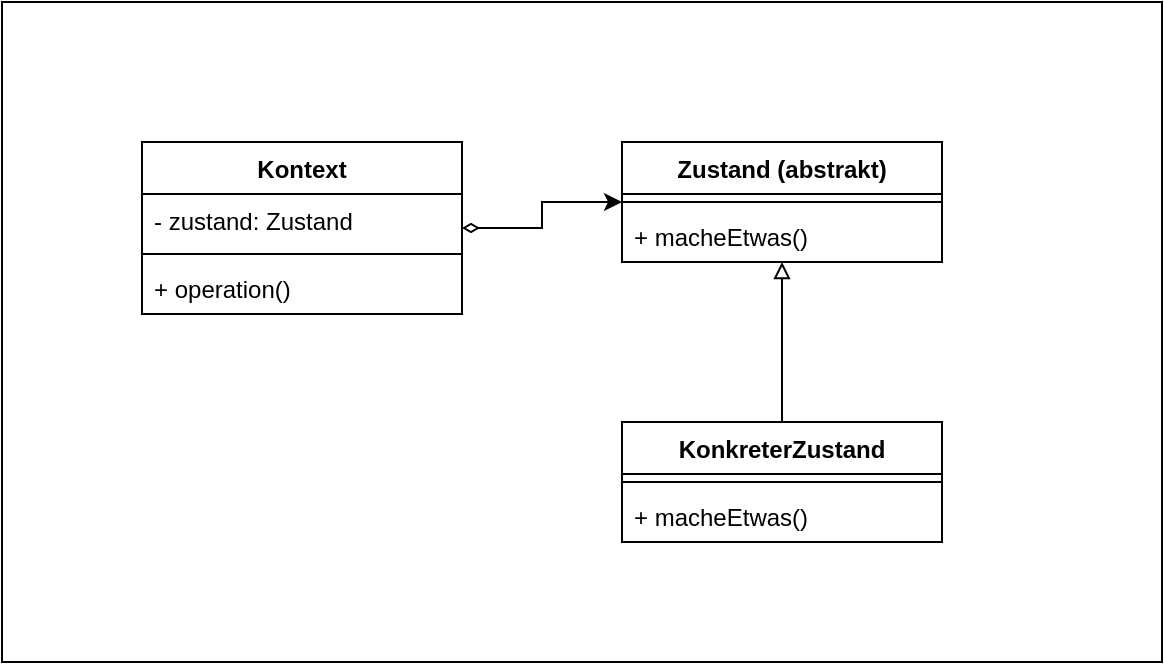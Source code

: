 <mxfile version="16.6.1" type="device"><diagram id="C5RBs43oDa-KdzZeNtuy" name="Page-1"><mxGraphModel dx="1152" dy="639" grid="1" gridSize="10" guides="1" tooltips="1" connect="1" arrows="1" fold="1" page="1" pageScale="1" pageWidth="827" pageHeight="1169" math="0" shadow="0"><root><mxCell id="WIyWlLk6GJQsqaUBKTNV-0"/><mxCell id="WIyWlLk6GJQsqaUBKTNV-1" parent="WIyWlLk6GJQsqaUBKTNV-0"/><mxCell id="p3s3KzBlmYDdwhzf5PgB-18" value="" style="rounded=0;whiteSpace=wrap;html=1;" vertex="1" parent="WIyWlLk6GJQsqaUBKTNV-1"><mxGeometry x="70" y="50" width="580" height="330" as="geometry"/></mxCell><mxCell id="p3s3KzBlmYDdwhzf5PgB-11" value="" style="edgeStyle=orthogonalEdgeStyle;rounded=0;orthogonalLoop=1;jettySize=auto;html=1;startArrow=diamondThin;startFill=0;" edge="1" parent="WIyWlLk6GJQsqaUBKTNV-1" source="p3s3KzBlmYDdwhzf5PgB-2" target="p3s3KzBlmYDdwhzf5PgB-7"><mxGeometry relative="1" as="geometry"/></mxCell><mxCell id="p3s3KzBlmYDdwhzf5PgB-2" value="Kontext" style="swimlane;fontStyle=1;align=center;verticalAlign=top;childLayout=stackLayout;horizontal=1;startSize=26;horizontalStack=0;resizeParent=1;resizeParentMax=0;resizeLast=0;collapsible=1;marginBottom=0;" vertex="1" parent="WIyWlLk6GJQsqaUBKTNV-1"><mxGeometry x="140" y="120" width="160" height="86" as="geometry"/></mxCell><mxCell id="p3s3KzBlmYDdwhzf5PgB-3" value="- zustand: Zustand" style="text;strokeColor=none;fillColor=none;align=left;verticalAlign=top;spacingLeft=4;spacingRight=4;overflow=hidden;rotatable=0;points=[[0,0.5],[1,0.5]];portConstraint=eastwest;" vertex="1" parent="p3s3KzBlmYDdwhzf5PgB-2"><mxGeometry y="26" width="160" height="26" as="geometry"/></mxCell><mxCell id="p3s3KzBlmYDdwhzf5PgB-4" value="" style="line;strokeWidth=1;fillColor=none;align=left;verticalAlign=middle;spacingTop=-1;spacingLeft=3;spacingRight=3;rotatable=0;labelPosition=right;points=[];portConstraint=eastwest;" vertex="1" parent="p3s3KzBlmYDdwhzf5PgB-2"><mxGeometry y="52" width="160" height="8" as="geometry"/></mxCell><mxCell id="p3s3KzBlmYDdwhzf5PgB-5" value="+ operation()" style="text;strokeColor=none;fillColor=none;align=left;verticalAlign=top;spacingLeft=4;spacingRight=4;overflow=hidden;rotatable=0;points=[[0,0.5],[1,0.5]];portConstraint=eastwest;" vertex="1" parent="p3s3KzBlmYDdwhzf5PgB-2"><mxGeometry y="60" width="160" height="26" as="geometry"/></mxCell><mxCell id="p3s3KzBlmYDdwhzf5PgB-16" value="" style="edgeStyle=orthogonalEdgeStyle;rounded=0;orthogonalLoop=1;jettySize=auto;html=1;startArrow=block;startFill=0;endArrow=none;endFill=0;" edge="1" parent="WIyWlLk6GJQsqaUBKTNV-1" source="p3s3KzBlmYDdwhzf5PgB-7" target="p3s3KzBlmYDdwhzf5PgB-13"><mxGeometry relative="1" as="geometry"/></mxCell><mxCell id="p3s3KzBlmYDdwhzf5PgB-7" value="Zustand (abstrakt)" style="swimlane;fontStyle=1;align=center;verticalAlign=top;childLayout=stackLayout;horizontal=1;startSize=26;horizontalStack=0;resizeParent=1;resizeParentMax=0;resizeLast=0;collapsible=1;marginBottom=0;" vertex="1" parent="WIyWlLk6GJQsqaUBKTNV-1"><mxGeometry x="380" y="120" width="160" height="60" as="geometry"/></mxCell><mxCell id="p3s3KzBlmYDdwhzf5PgB-9" value="" style="line;strokeWidth=1;fillColor=none;align=left;verticalAlign=middle;spacingTop=-1;spacingLeft=3;spacingRight=3;rotatable=0;labelPosition=right;points=[];portConstraint=eastwest;" vertex="1" parent="p3s3KzBlmYDdwhzf5PgB-7"><mxGeometry y="26" width="160" height="8" as="geometry"/></mxCell><mxCell id="p3s3KzBlmYDdwhzf5PgB-10" value="+ macheEtwas()" style="text;strokeColor=none;fillColor=none;align=left;verticalAlign=top;spacingLeft=4;spacingRight=4;overflow=hidden;rotatable=0;points=[[0,0.5],[1,0.5]];portConstraint=eastwest;" vertex="1" parent="p3s3KzBlmYDdwhzf5PgB-7"><mxGeometry y="34" width="160" height="26" as="geometry"/></mxCell><mxCell id="p3s3KzBlmYDdwhzf5PgB-13" value="KonkreterZustand" style="swimlane;fontStyle=1;align=center;verticalAlign=top;childLayout=stackLayout;horizontal=1;startSize=26;horizontalStack=0;resizeParent=1;resizeParentMax=0;resizeLast=0;collapsible=1;marginBottom=0;" vertex="1" parent="WIyWlLk6GJQsqaUBKTNV-1"><mxGeometry x="380" y="260" width="160" height="60" as="geometry"/></mxCell><mxCell id="p3s3KzBlmYDdwhzf5PgB-14" value="" style="line;strokeWidth=1;fillColor=none;align=left;verticalAlign=middle;spacingTop=-1;spacingLeft=3;spacingRight=3;rotatable=0;labelPosition=right;points=[];portConstraint=eastwest;" vertex="1" parent="p3s3KzBlmYDdwhzf5PgB-13"><mxGeometry y="26" width="160" height="8" as="geometry"/></mxCell><mxCell id="p3s3KzBlmYDdwhzf5PgB-15" value="+ macheEtwas()" style="text;strokeColor=none;fillColor=none;align=left;verticalAlign=top;spacingLeft=4;spacingRight=4;overflow=hidden;rotatable=0;points=[[0,0.5],[1,0.5]];portConstraint=eastwest;" vertex="1" parent="p3s3KzBlmYDdwhzf5PgB-13"><mxGeometry y="34" width="160" height="26" as="geometry"/></mxCell></root></mxGraphModel></diagram></mxfile>